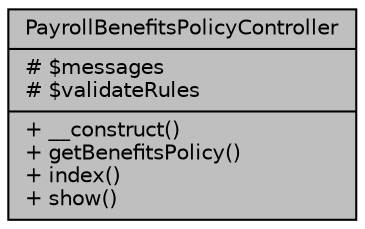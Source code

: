 digraph "PayrollBenefitsPolicyController"
{
 // LATEX_PDF_SIZE
  bgcolor="transparent";
  edge [fontname="Helvetica",fontsize="10",labelfontname="Helvetica",labelfontsize="10"];
  node [fontname="Helvetica",fontsize="10",shape=record];
  Node1 [label="{PayrollBenefitsPolicyController\n|# $messages\l# $validateRules\l|+ __construct()\l+ getBenefitsPolicy()\l+ index()\l+ show()\l}",height=0.2,width=0.4,color="black", fillcolor="grey75", style="filled", fontcolor="black",tooltip="Controlador de políticas de prestaciones sociales."];
}
